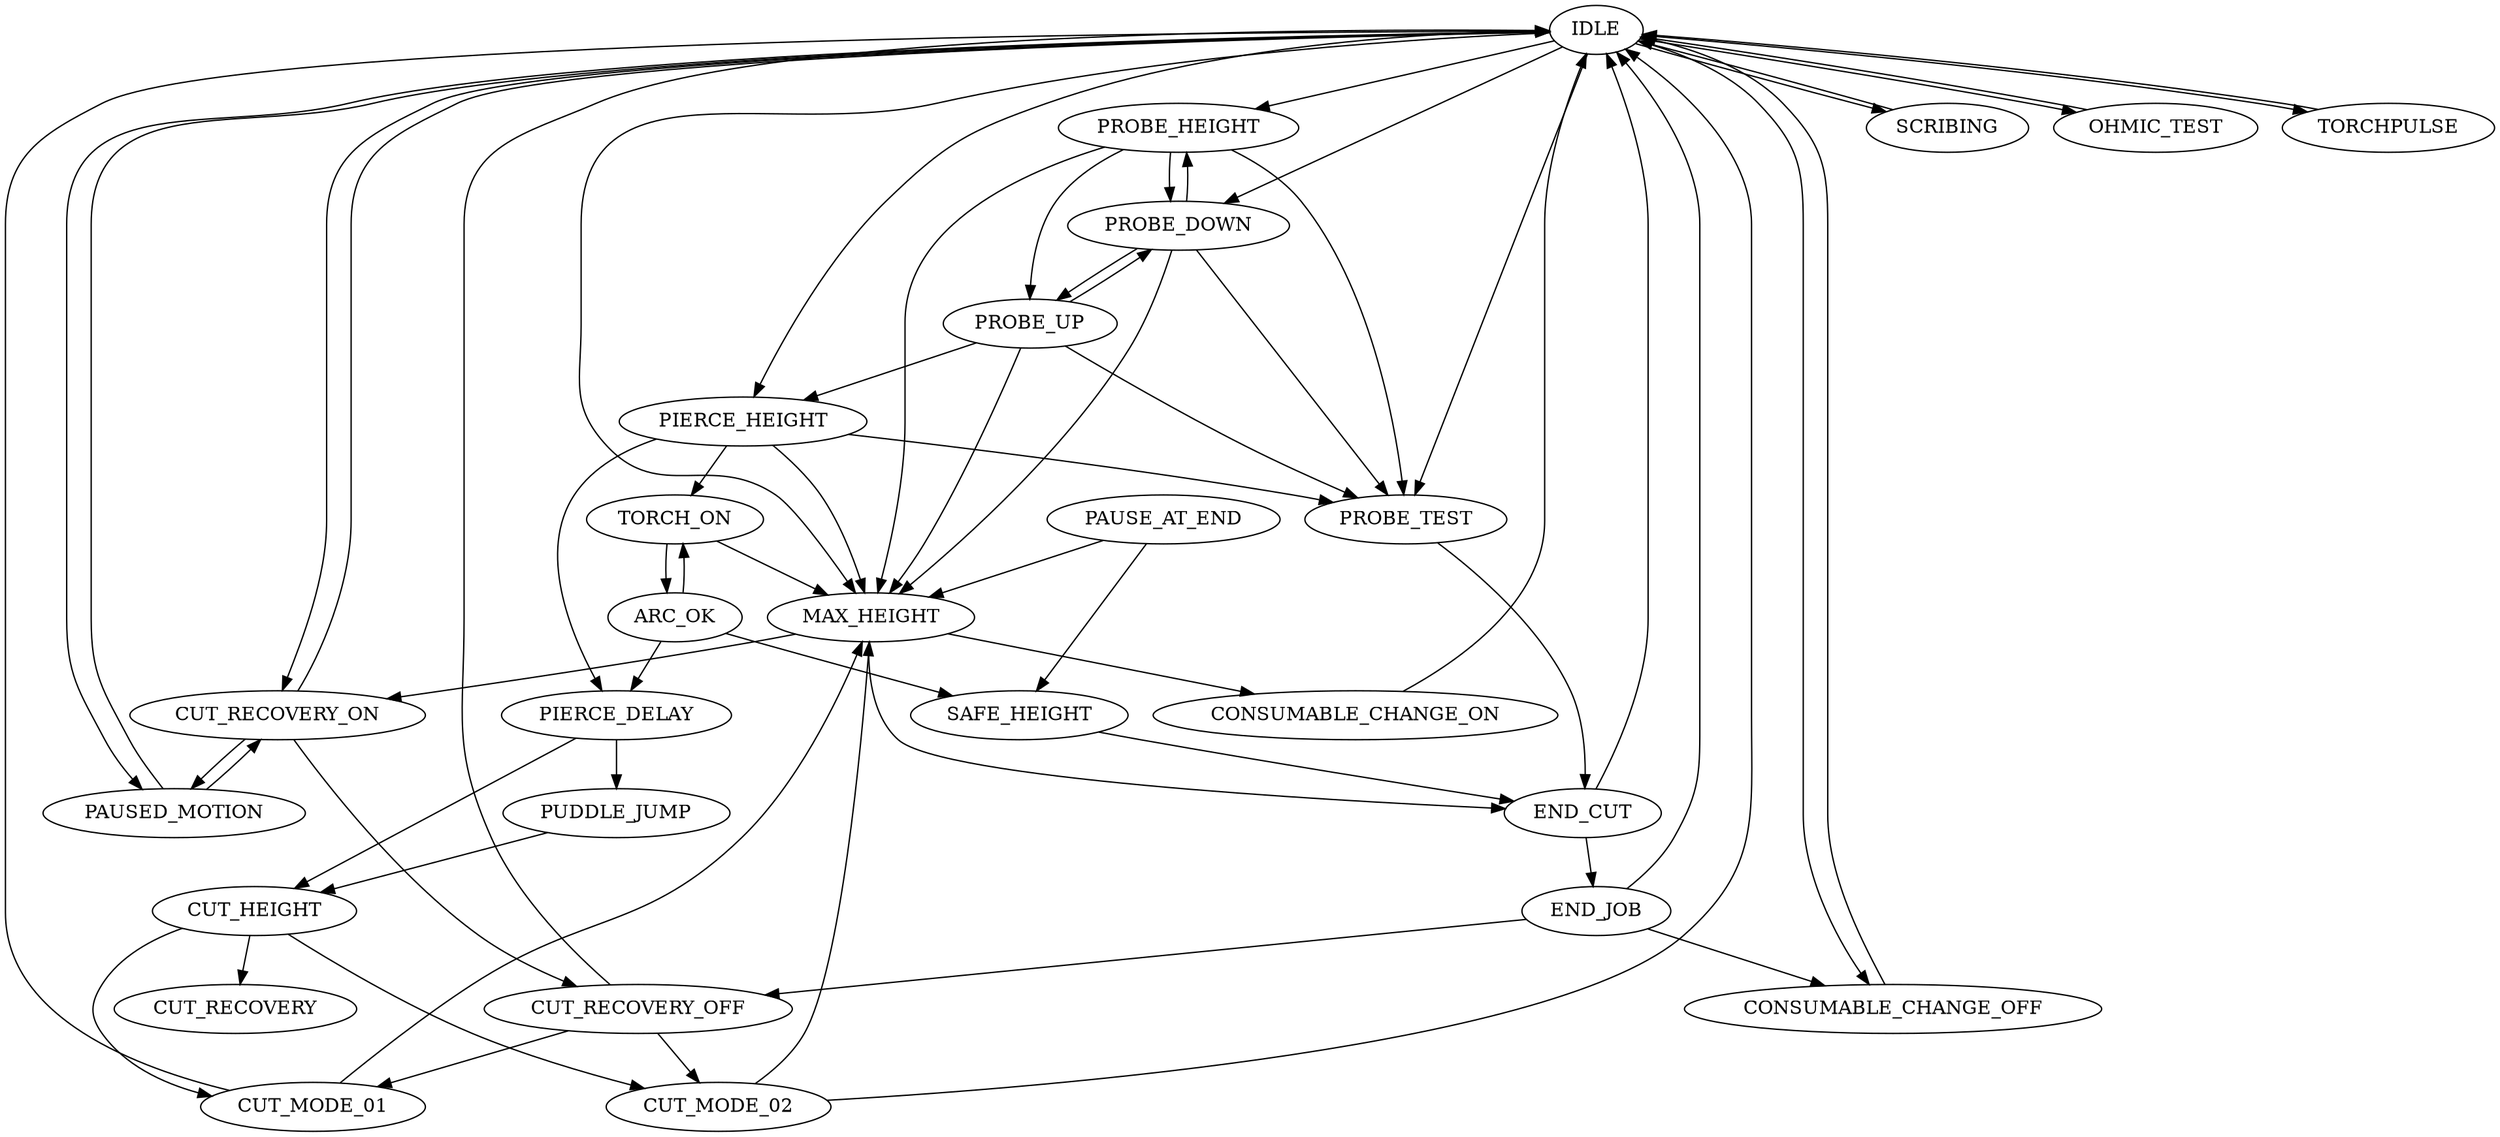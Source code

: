 digraph plasmac_state {
    IDLE -> {PROBE_HEIGHT PIERCE_HEIGHT PAUSED_MOTION MAX_HEIGHT CONSUMABLE_CHANGE_OFF CUT_RECOVERY_ON PROBE_TEST SCRIBING OHMIC_TEST TORCHPULSE PROBE_DOWN}
    PROBE_HEIGHT -> {PROBE_TEST MAX_HEIGHT PROBE_DOWN PROBE_UP}
    PROBE_DOWN -> {PROBE_TEST MAX_HEIGHT PROBE_HEIGHT PROBE_UP}
    PROBE_UP -> {PROBE_TEST PROBE_DOWN PIERCE_HEIGHT MAX_HEIGHT}
    PIERCE_HEIGHT -> {PROBE_TEST PIERCE_DELAY TORCH_ON MAX_HEIGHT}
    TORCH_ON -> {MAX_HEIGHT ARC_OK}
    ARC_OK -> {SAFE_HEIGHT TORCH_ON PIERCE_DELAY}
    PIERCE_DELAY -> {CUT_HEIGHT PUDDLE_JUMP}
    PUDDLE_JUMP -> CUT_HEIGHT
    CUT_HEIGHT -> {CUT_RECOVERY CUT_MODE_01 CUT_MODE_02}
    CUT_MODE_01 -> {IDLE MAX_HEIGHT}
    CUT_MODE_02 -> {IDLE MAX_HEIGHT}
    PAUSE_AT_END -> {MAX_HEIGHT SAFE_HEIGHT}
    SAFE_HEIGHT -> END_CUT
    MAX_HEIGHT -> {CUT_RECOVERY_ON END_CUT CONSUMABLE_CHANGE_ON}
    END_CUT -> {IDLE END_JOB}
    END_JOB -> {CONSUMABLE_CHANGE_OFF CUT_RECOVERY_OFF IDLE}
    TORCHPULSE -> IDLE
    PAUSED_MOTION -> {IDLE CUT_RECOVERY_ON}
    OHMIC_TEST -> IDLE
    PROBE_TEST -> END_CUT
    SCRIBING -> IDLE
    CONSUMABLE_CHANGE_ON -> IDLE
    CONSUMABLE_CHANGE_OFF -> IDLE
    CUT_RECOVERY_ON -> {IDLE CUT_RECOVERY_OFF PAUSED_MOTION}
    CUT_RECOVERY_OFF -> {CUT_MODE_01 CUT_MODE_02 IDLE}
}
